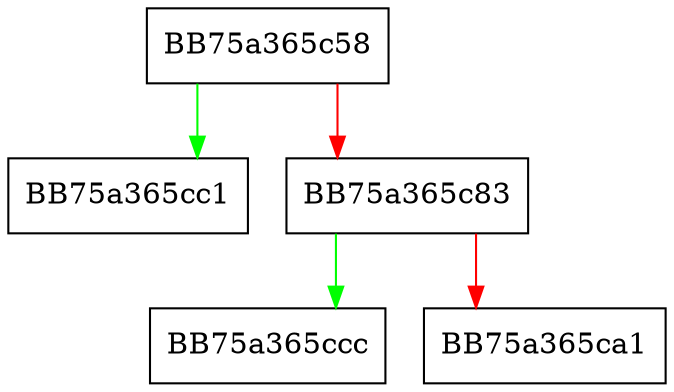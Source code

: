 digraph SymCryptFdefDivisorCreate {
  node [shape="box"];
  graph [splines=ortho];
  BB75a365c58 -> BB75a365cc1 [color="green"];
  BB75a365c58 -> BB75a365c83 [color="red"];
  BB75a365c83 -> BB75a365ccc [color="green"];
  BB75a365c83 -> BB75a365ca1 [color="red"];
}